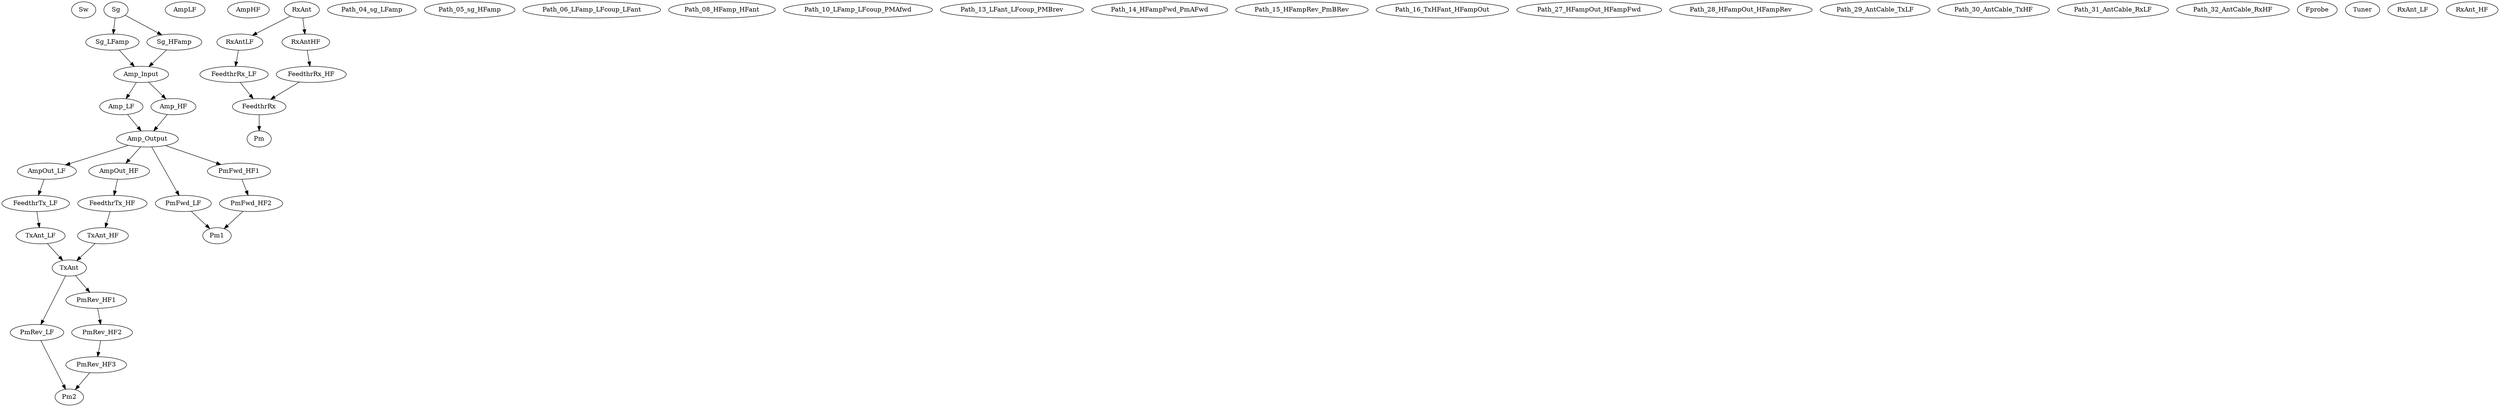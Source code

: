 digraph {
    Sw                          [ini="sw_rc.ini"              condition="f<=18e9"]
    Sg                          [ini="sg-rs-smf100a.ini"      condition="1e5<=f<=22e9"]
    AmpLF                       [ini="amp-lf-bonn-blwa.ini"   condition="8e7<=f<=1e9"]
    AmpHF                       [ini="amp-hf-bonn-blma.ini"   condition="1e9<f<=18e9"]
    Pm                          [ini="pm_rxatt.ini" ch=1      condition="1e7<f<=18e9"]
    Pm1                         [ini="pm_rs_nrp_2ch.ini" ch=1 condition="1e7<f<=18e9"]
    #Pm2                         [ini="pm_rs_nrp_2ch.ini" ch=2 condition="1e7<f<=18e9"]
    
    Path_04_sg_LFamp            [ini="04-sg-LFamp.ini" condition="f<=18e9"]
    Path_05_sg_HFamp            [ini="05-sg-HFamp.ini" condition="f<=18e9"]
    
    Path_06_LFamp_LFcoup_LFant  [ini="06-LFamp-LFcoup-LFant.ini" condition="8e7<=f<=1e9"]
    Path_08_HFamp_HFant         [ini="08-HFamp-HFant.ini"        condition="f<=18e9"]

    Path_10_LFamp_LFcoup_PMAfwd [ini="10-LFamp-LFcoup-PMAfwd.ini" condition="8e7<=f<=1e9"]
    Path_13_LFant_LFcoup_PMBrev [ini="13-LFant-LFcoup-PMBrev.ini" condition="8e7<=f<=1e9"]
    
    Path_14_HFampFwd_PmAFwd     [ini="14-HFampfwd-PMAfwd.ini"  condition="f<=18e9"]
    Path_15_HFampRev_PmBRev     [ini="15-HFamprev-PMBrev.ini"  condition="f<=18e9"]
    Path_16_TxHFant_HFampOut    [ini="16-TxHFant-HFampOut.ini" condition="f<=18e9"]

    Path_27_HFampOut_HFampFwd   [ini="27-HFampOut-HFampFwd.ini" condition="1e9<f<=18e9"]
    Path_28_HFampOut_HFampRev   [ini="28-HFampOut-HFampRev.ini" condition="1e9<f<=18e9"]
    
    Path_29_AntCable_TxLF       [ini="29-AntCable-TxLF.ini"  condition="10e6<f<=18e9"]
    Path_30_AntCable_TxHF       [ini="30-AntCable-TxHF.ini"  condition="10e6<f<=18e9"]
    Path_31_AntCable_RxLF       [ini="31-AntCable-RxLF.ini"  condition="10e6<f<=18e9"]
    Path_32_AntCable_RxHF       [ini="32-AntCable-RxHF.ini"  condition="10e6<f<=18e9"]

    Fprobe                      [ini="prb_ar_fm7004.ini"]
    Tuner                       [ini="mc_teseq_stirrer.ini"]

    TxAnt_LF                    [ini="ant-rs-hl223.ini" condition="100e6 <=f<=1e9"]
    TxAnt_HF                    [ini="ant-rs-hf907.ini" condition="1e9<f<=18e9"]
    RxAnt_LF                    [ini="ant-rs-hl223.ini" condition="100e6 <=f<=1e9"]
    RxAnt_HF                    [ini="ant-rs-hf907.ini" condition="1e9<f<=18e9"]

    Sg -> Sg_LFamp              [condition="f<=1e9"]
    Sg -> Sg_HFamp              [condition="1e9<f<=18e9"]
    
    Sg_LFamp -> Amp_Input       [dev=Path_04_sg_LFamp what="S21"]
    Sg_HFamp -> Amp_Input       [dev=Path_05_sg_HFamp what="S21"]
    
    Amp_Input -> Amp_LF         [condition="f<=1e9"]
    Amp_Input -> Amp_HF         [condition="1e9<f<=18e9"]

    Amp_LF -> Amp_Output        [dev=AmpLF what="S21"]
    Amp_HF -> Amp_Output        [dev=AmpHF what="S21"]

    Amp_Output -> AmpOut_LF     [condition="f<=1e9"]
    Amp_Output -> AmpOut_HF     [condition="1e9<f<=18e9"]
    
    AmpOut_LF -> FeedthrTx_LF   [dev=Path_06_LFamp_LFcoup_LFant what="S21" condition="f<=1e9"]
    AmpOut_HF -> FeedthrTx_HF   [dev=Path_08_HFamp_HFant what="S21" condition="1e9<f<=18e9"]
    
    FeedthrTx_LF -> TxAnt_LF    [dev=Path_29_AntCable_TxLF what="S21" condition="f<=1e9"]
    FeedthrTx_HF -> TxAnt_HF    [dev=Path_30_AntCable_TxHF what="S21" condition="1e9<f<=18e9"]
    
    TxAnt_LF -> TxAnt           [condition="f<=1e9"]
    TxAnt_HF -> TxAnt           [condition="1e9<f<=18e9"]
       
    Amp_Output -> PmFwd_LF      [condition="8e7<=f<=1e9"]
    Amp_Output -> PmFwd_HF1     [condition="1e9<f<=18e9"]
    
    PmFwd_LF   -> Pm1           [dev=Path_10_LFamp_LFcoup_PMAfwd what="S21" condition="f<=1e9"]
    PmFwd_HF1  -> PmFwd_HF2     [dev=Path_27_HFampOut_HFampFwd   what="S21" condition="1e9<f<=18e9"]
    PmFwd_HF2  -> Pm1           [dev=Path_14_HFampFwd_PmAFwd     what="S21" condition="1e9<f<=18e9"]
    
    TxAnt -> PmRev_LF           [condition="f<=1e9"]
    TxAnt -> PmRev_HF1          [condition="1e9<f<=18e9"]
    
    PmRev_LF  -> Pm2            [dev=Path_13_LFant_LFcoup_PMBrev what="S21" condition="f<=1e9"]
    PmRev_HF1 -> PmRev_HF2      [dev=Path_16_TxHFant_HFampOut    what="S21" condition="1e9<f<=18e9"]
    PmRev_HF2 -> PmRev_HF3      [dev=Path_28_HFampOut_HFampRev   what="S21" condition="1e9<f<=18e9"]
    PmRev_HF3 -> Pm2            [dev=Path_15_HFampRev_PmBRev     what="S21" condition="1e9<f<=18e9"]
    
    RxAnt -> RxAntLF            [condition="f<=1e9"]
    RxAnt -> RxAntHF            [condition="1e9<f<=18e9"]
    
    RxAntLF -> FeedthrRx_LF     [dev=Path_31_AntCable_RxLF what="S21" condition="f<=1e9"]       
    RxAntHF -> FeedthrRx_HF     [dev=Path_32_AntCable_RxHF what="S21" condition="1e9<f<=18e9"]     

    FeedthrRx_LF -> FeedthrRx   [condition="f<=1e9"]       
    FeedthrRx_HF -> FeedthrRx   [condition="1e9<f<=18e9"]       
        
    FeedthrRx -> Pm
}